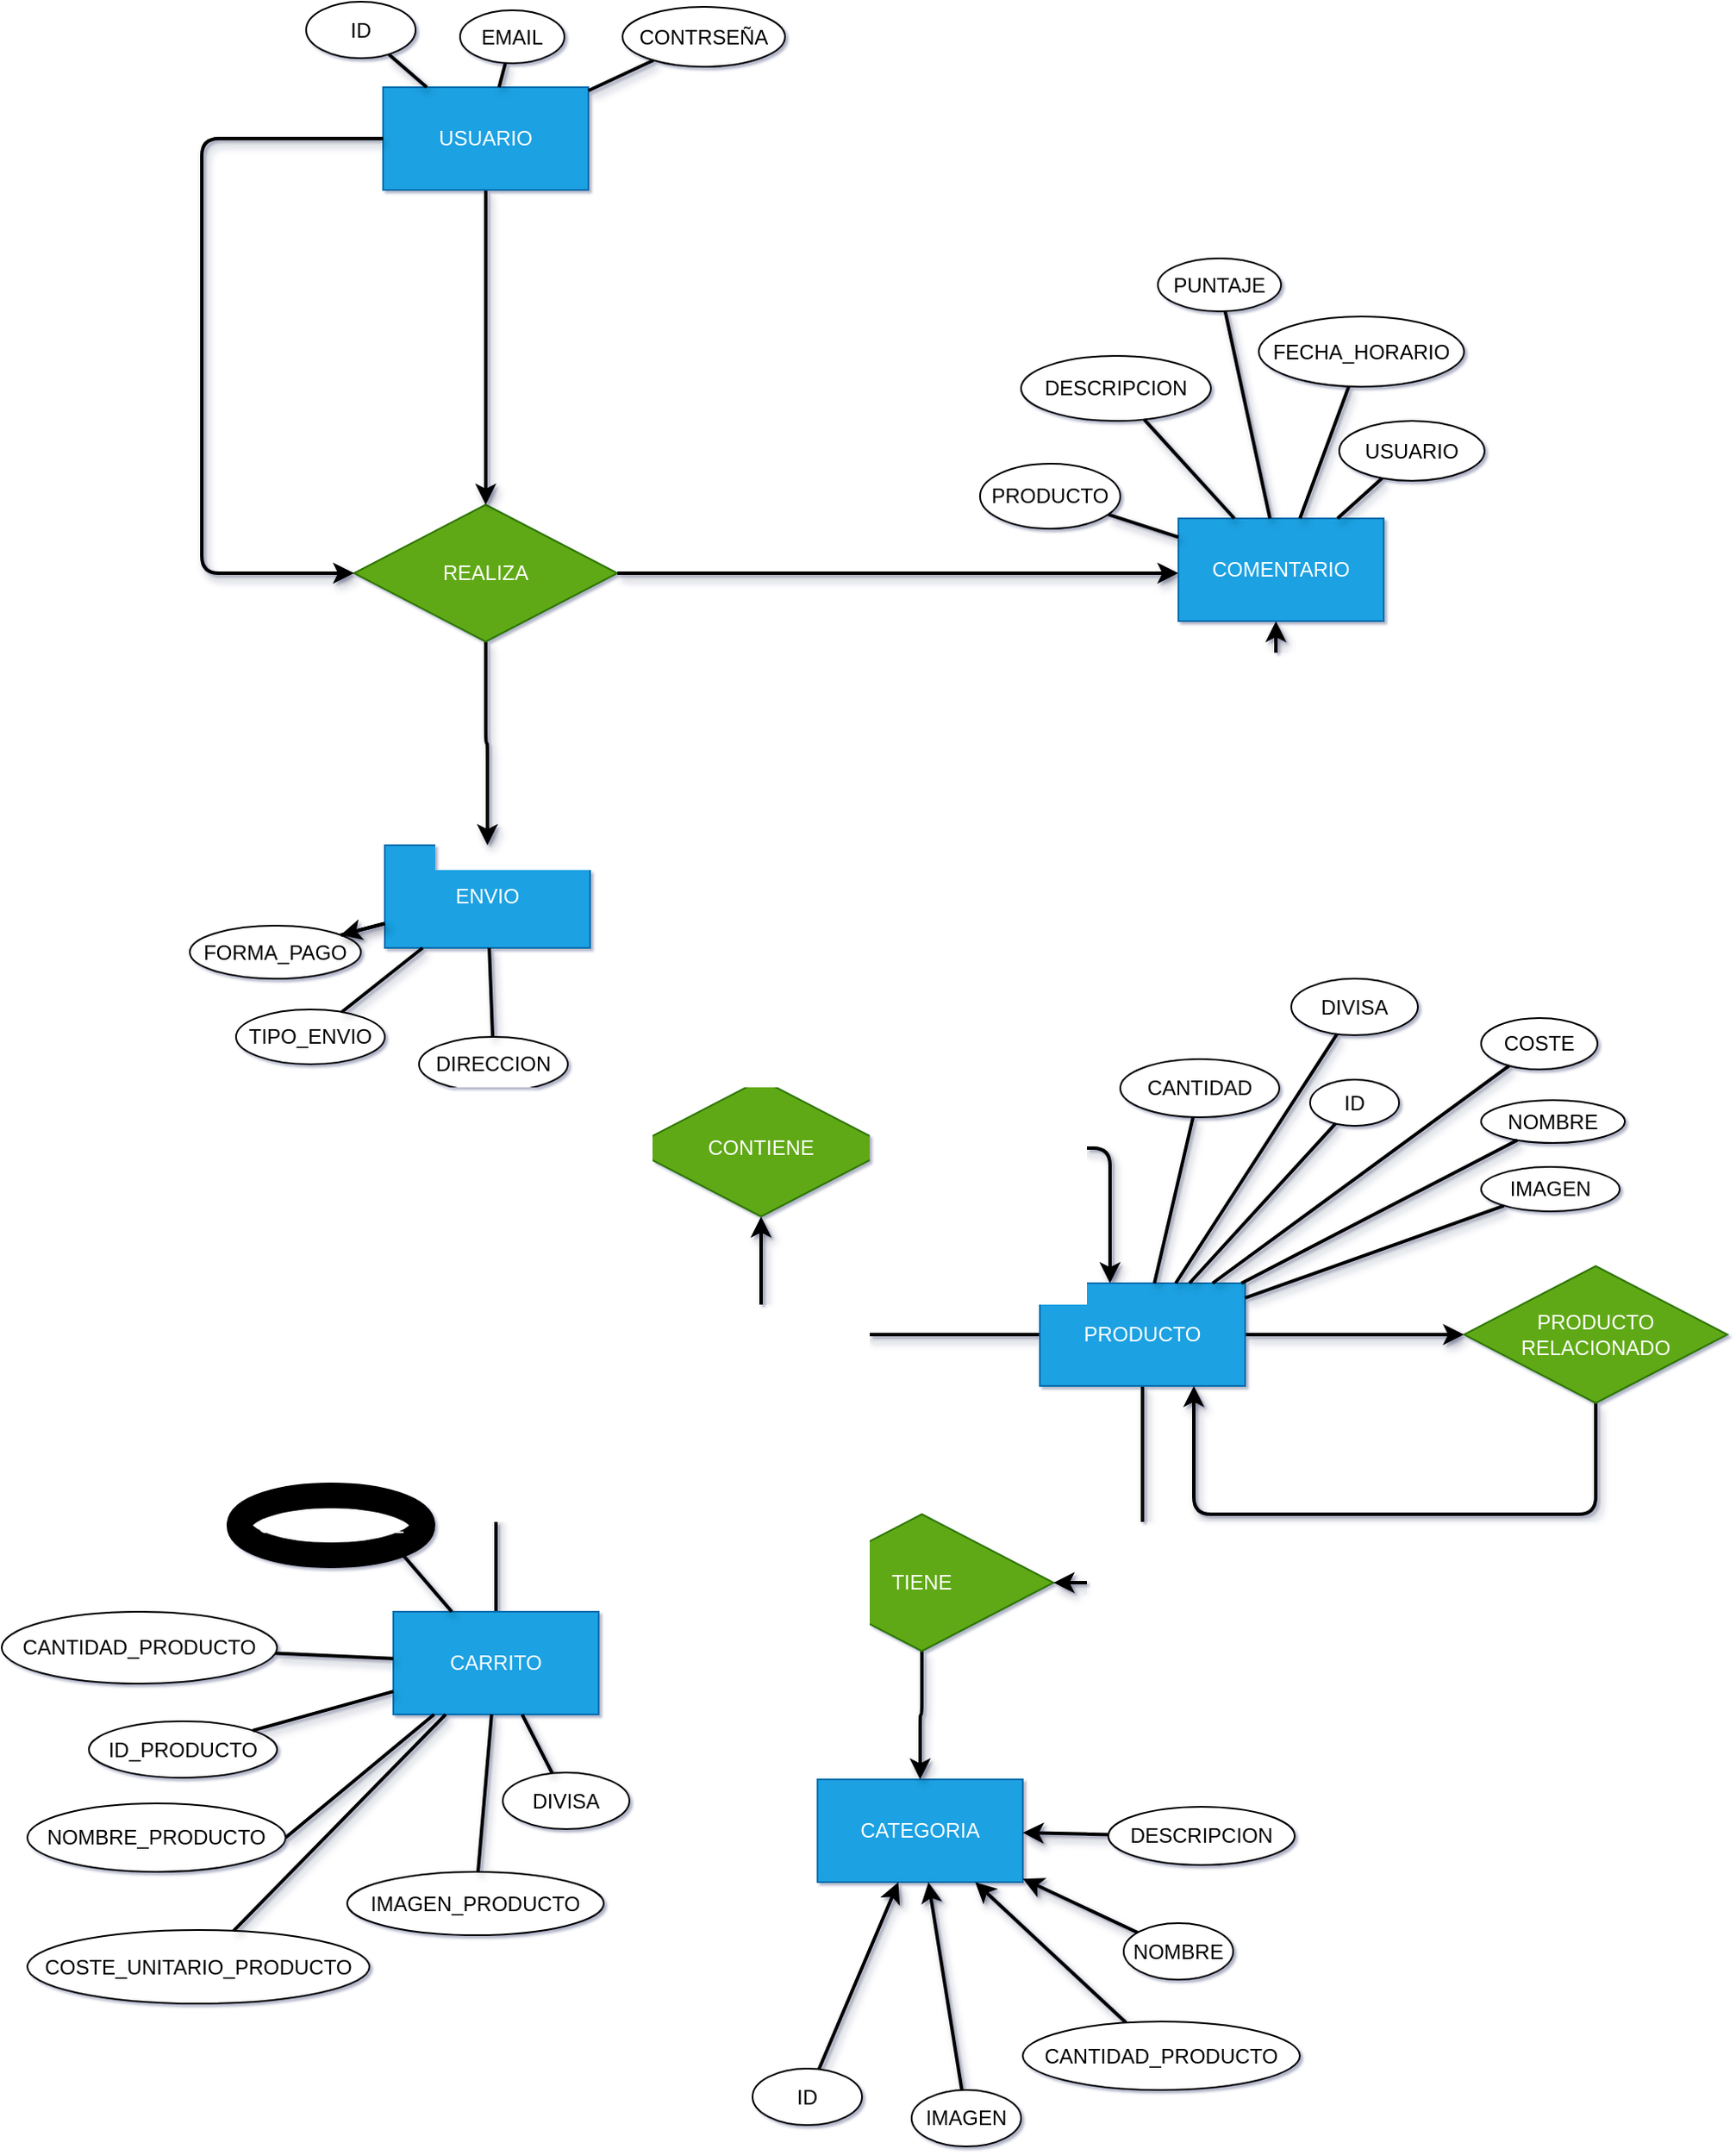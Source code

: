 <mxfile>
    <diagram id="X7zCYCW0Zcx5YahiaVpt" name="Página-1">
        <mxGraphModel dx="1692" dy="637" grid="0" gridSize="10" guides="1" tooltips="1" connect="1" arrows="1" fold="1" page="1" pageScale="1" pageWidth="827" pageHeight="1169" background="#ffffff" math="0" shadow="1">
            <root>
                <mxCell id="0"/>
                <mxCell id="1" parent="0"/>
                <mxCell id="114" style="edgeStyle=orthogonalEdgeStyle;html=1;shadow=1;fontColor=#000000;startSize=6;endSize=6;strokeColor=#000000;strokeWidth=2;exitX=0.5;exitY=1;exitDx=0;exitDy=0;" edge="1" parent="1" source="103" target="5">
                    <mxGeometry relative="1" as="geometry"/>
                </mxCell>
                <mxCell id="103" value="REALIZA" style="rhombus;whiteSpace=wrap;html=1;fontColor=#ffffff;fillColor=#60a917;strokeColor=#2D7600;" vertex="1" parent="1">
                    <mxGeometry x="-217" y="733" width="154" height="80" as="geometry"/>
                </mxCell>
                <mxCell id="105" style="edgeStyle=orthogonalEdgeStyle;html=1;shadow=1;fontColor=#000000;strokeWidth=2;strokeColor=#000000;" edge="1" parent="1" source="103" target="10">
                    <mxGeometry relative="1" as="geometry">
                        <Array as="points">
                            <mxPoint x="133" y="773"/>
                            <mxPoint x="133" y="773"/>
                        </Array>
                    </mxGeometry>
                </mxCell>
                <mxCell id="116" style="edgeStyle=orthogonalEdgeStyle;html=1;entryX=0;entryY=0.5;entryDx=0;entryDy=0;shadow=1;fontColor=#000000;startSize=6;endSize=6;strokeColor=#000000;strokeWidth=2;" edge="1" parent="1" source="8" target="111">
                    <mxGeometry relative="1" as="geometry">
                        <Array as="points">
                            <mxPoint x="-134" y="1109"/>
                        </Array>
                    </mxGeometry>
                </mxCell>
                <mxCell id="110" style="edgeStyle=orthogonalEdgeStyle;html=1;shadow=1;fontColor=#000000;startSize=6;endSize=6;strokeColor=#000000;strokeWidth=2;" edge="1" parent="1" source="2" target="103">
                    <mxGeometry relative="1" as="geometry"/>
                </mxCell>
                <mxCell id="112" style="edgeStyle=orthogonalEdgeStyle;html=1;shadow=1;fontColor=#000000;startSize=6;endSize=6;strokeColor=#000000;strokeWidth=2;" edge="1" parent="1" source="4" target="111">
                    <mxGeometry relative="1" as="geometry"/>
                </mxCell>
                <mxCell id="113" style="edgeStyle=orthogonalEdgeStyle;html=1;shadow=1;fontColor=#000000;startSize=6;endSize=6;strokeColor=#000000;strokeWidth=2;" edge="1" parent="1" source="111" target="10">
                    <mxGeometry relative="1" as="geometry">
                        <Array as="points">
                            <mxPoint x="21" y="900"/>
                            <mxPoint x="322" y="900"/>
                        </Array>
                    </mxGeometry>
                </mxCell>
                <mxCell id="117" style="edgeStyle=orthogonalEdgeStyle;html=1;shadow=1;fontColor=#000000;startSize=6;endSize=6;strokeColor=#000000;strokeWidth=2;" edge="1" parent="1" source="111" target="4">
                    <mxGeometry relative="1" as="geometry">
                        <Array as="points">
                            <mxPoint x="225" y="1109"/>
                        </Array>
                    </mxGeometry>
                </mxCell>
                <mxCell id="111" value="CONTIENE" style="rhombus;whiteSpace=wrap;html=1;fontColor=#ffffff;fillColor=#60a917;strokeColor=#2D7600;" vertex="1" parent="1">
                    <mxGeometry x="-56" y="1069" width="154" height="80" as="geometry"/>
                </mxCell>
                <mxCell id="118" value="" style="group" vertex="1" connectable="0" parent="1">
                    <mxGeometry x="16" y="1478" width="320" height="214.5" as="geometry"/>
                </mxCell>
                <mxCell id="3" value="CATEGORIA" style="rounded=0;whiteSpace=wrap;html=1;fillColor=#1ba1e2;fontColor=#ffffff;strokeColor=#006EAF;" vertex="1" parent="118">
                    <mxGeometry x="38" width="120" height="60" as="geometry"/>
                </mxCell>
                <mxCell id="94" style="edgeStyle=none;html=1;shadow=1;fontColor=#000000;strokeWidth=2;strokeColor=#000000;" edge="1" parent="118" source="11" target="3">
                    <mxGeometry relative="1" as="geometry"/>
                </mxCell>
                <mxCell id="11" value="ID" style="ellipse;whiteSpace=wrap;html=1;" vertex="1" parent="118">
                    <mxGeometry y="169" width="64" height="33" as="geometry"/>
                </mxCell>
                <mxCell id="95" style="edgeStyle=none;html=1;shadow=1;fontColor=#000000;strokeWidth=2;strokeColor=#000000;" edge="1" parent="118" source="12" target="3">
                    <mxGeometry relative="1" as="geometry"/>
                </mxCell>
                <mxCell id="12" value="NOMBRE" style="ellipse;whiteSpace=wrap;html=1;" vertex="1" parent="118">
                    <mxGeometry x="217" y="84" width="64" height="33" as="geometry"/>
                </mxCell>
                <mxCell id="96" style="edgeStyle=none;html=1;shadow=1;fontColor=#000000;strokeWidth=2;strokeColor=#000000;" edge="1" parent="118" source="13" target="3">
                    <mxGeometry relative="1" as="geometry"/>
                </mxCell>
                <mxCell id="13" value="DESCRIPCION" style="ellipse;whiteSpace=wrap;html=1;" vertex="1" parent="118">
                    <mxGeometry x="208" y="16" width="109" height="34" as="geometry"/>
                </mxCell>
                <mxCell id="98" style="edgeStyle=none;html=1;shadow=1;fontColor=#000000;strokeWidth=2;strokeColor=#000000;" edge="1" parent="118" source="14" target="3">
                    <mxGeometry relative="1" as="geometry"/>
                </mxCell>
                <mxCell id="14" value="CANTIDAD_PRODUCTO" style="ellipse;whiteSpace=wrap;html=1;" vertex="1" parent="118">
                    <mxGeometry x="158" y="141.5" width="162" height="40" as="geometry"/>
                </mxCell>
                <mxCell id="100" style="edgeStyle=none;html=1;shadow=1;fontColor=#000000;strokeWidth=2;strokeColor=#000000;" edge="1" parent="118" source="15" target="3">
                    <mxGeometry relative="1" as="geometry"/>
                </mxCell>
                <mxCell id="15" value="IMAGEN" style="ellipse;whiteSpace=wrap;html=1;" vertex="1" parent="118">
                    <mxGeometry x="93" y="181.5" width="64" height="33" as="geometry"/>
                </mxCell>
                <mxCell id="119" value="" style="group" vertex="1" connectable="0" parent="1">
                    <mxGeometry x="-423" y="1380" width="367" height="229" as="geometry"/>
                </mxCell>
                <mxCell id="8" value="CARRITO" style="rounded=0;whiteSpace=wrap;html=1;fillColor=#1ba1e2;fontColor=#ffffff;strokeColor=#006EAF;" vertex="1" parent="119">
                    <mxGeometry x="229" width="120" height="60" as="geometry"/>
                </mxCell>
                <mxCell id="23" value="ID_PRODUCTO" style="ellipse;whiteSpace=wrap;html=1;" vertex="1" parent="119">
                    <mxGeometry x="51" y="64" width="110" height="33" as="geometry"/>
                </mxCell>
                <mxCell id="25" value="NOMBRE_PRODUCTO" style="ellipse;whiteSpace=wrap;html=1;" vertex="1" parent="119">
                    <mxGeometry x="15" y="112" width="151" height="40" as="geometry"/>
                </mxCell>
                <mxCell id="26" value="CANTIDAD_PRODUCTO" style="ellipse;whiteSpace=wrap;html=1;" vertex="1" parent="119">
                    <mxGeometry width="161" height="42" as="geometry"/>
                </mxCell>
                <mxCell id="27" value="COSTE_UNITARIO_PRODUCTO" style="ellipse;whiteSpace=wrap;html=1;" vertex="1" parent="119">
                    <mxGeometry x="15" y="186" width="200" height="43" as="geometry"/>
                </mxCell>
                <mxCell id="28" value="DIVISA" style="ellipse;whiteSpace=wrap;html=1;" vertex="1" parent="119">
                    <mxGeometry x="293" y="94" width="74" height="33" as="geometry"/>
                </mxCell>
                <mxCell id="29" value="IMAGEN_PRODUCTO" style="ellipse;whiteSpace=wrap;html=1;" vertex="1" parent="119">
                    <mxGeometry x="202" y="152" width="150" height="37" as="geometry"/>
                </mxCell>
                <mxCell id="77" value="" style="endArrow=none;html=1;strokeWidth=2;fontColor=#000000;shadow=1;strokeColor=#000000;" edge="1" parent="119" source="26" target="8">
                    <mxGeometry width="50" height="50" relative="1" as="geometry">
                        <mxPoint x="-243.751" y="499.845" as="sourcePoint"/>
                        <mxPoint x="-269.118" y="468" as="targetPoint"/>
                    </mxGeometry>
                </mxCell>
                <mxCell id="78" value="" style="endArrow=none;html=1;strokeWidth=2;fontColor=#000000;shadow=1;strokeColor=#000000;" edge="1" parent="119" source="28" target="8">
                    <mxGeometry width="50" height="50" relative="1" as="geometry">
                        <mxPoint x="211.365" y="43.367" as="sourcePoint"/>
                        <mxPoint x="239" y="42.149" as="targetPoint"/>
                    </mxGeometry>
                </mxCell>
                <mxCell id="79" value="" style="endArrow=none;html=1;strokeWidth=2;fontColor=#000000;shadow=1;strokeColor=#000000;" edge="1" parent="119" source="23" target="8">
                    <mxGeometry width="50" height="50" relative="1" as="geometry">
                        <mxPoint x="304.295" y="88.018" as="sourcePoint"/>
                        <mxPoint x="302.256" y="70" as="targetPoint"/>
                    </mxGeometry>
                </mxCell>
                <mxCell id="80" value="" style="endArrow=none;html=1;strokeWidth=2;fontColor=#000000;shadow=1;exitX=1;exitY=0.5;exitDx=0;exitDy=0;strokeColor=#000000;" edge="1" parent="119" source="25" target="8">
                    <mxGeometry width="50" height="50" relative="1" as="geometry">
                        <mxPoint x="178.909" y="92.852" as="sourcePoint"/>
                        <mxPoint x="239" y="66.424" as="targetPoint"/>
                    </mxGeometry>
                </mxCell>
                <mxCell id="81" value="" style="endArrow=none;html=1;strokeWidth=2;fontColor=#000000;shadow=1;strokeColor=#000000;" edge="1" parent="119" source="29" target="8">
                    <mxGeometry width="50" height="50" relative="1" as="geometry">
                        <mxPoint x="207.0" y="162" as="sourcePoint"/>
                        <mxPoint x="276.377" y="70" as="targetPoint"/>
                    </mxGeometry>
                </mxCell>
                <mxCell id="82" value="" style="endArrow=none;html=1;strokeWidth=2;fontColor=#000000;shadow=1;strokeColor=#000000;" edge="1" parent="119" source="27" target="8">
                    <mxGeometry width="50" height="50" relative="1" as="geometry">
                        <mxPoint x="288.591" y="162.004" as="sourcePoint"/>
                        <mxPoint x="296.438" y="70" as="targetPoint"/>
                    </mxGeometry>
                </mxCell>
                <mxCell id="122" value="" style="group" vertex="1" connectable="0" parent="1">
                    <mxGeometry x="-245" y="439" width="280" height="110" as="geometry"/>
                </mxCell>
                <mxCell id="2" value="USUARIO" style="rounded=0;whiteSpace=wrap;html=1;fillColor=#1ba1e2;fontColor=#ffffff;strokeColor=#006EAF;" vertex="1" parent="122">
                    <mxGeometry x="45" y="50" width="120" height="60" as="geometry"/>
                </mxCell>
                <mxCell id="6" value="ID" style="ellipse;whiteSpace=wrap;html=1;" vertex="1" parent="122">
                    <mxGeometry width="64" height="33" as="geometry"/>
                </mxCell>
                <mxCell id="7" value="EMAIL&lt;span style=&quot;color: rgba(0 , 0 , 0 , 0) ; font-family: monospace ; font-size: 0px&quot;&gt;%3CmxGraphModel%3E%3Croot%3E%3CmxCell%20id%3D%220%22%2F%3E%3CmxCell%20id%3D%221%22%20parent%3D%220%22%2F%3E%3CmxCell%20id%3D%222%22%20value%3D%22PRODUCTO%22%20style%3D%22rounded%3D0%3BwhiteSpace%3Dwrap%3Bhtml%3D1%3BfillColor%3D%231ba1e2%3BfontColor%3D%23ffffff%3BstrokeColor%3D%23006EAF%3B%22%20vertex%3D%221%22%20parent%3D%221%22%3E%3CmxGeometry%20x%3D%2283%22%20y%3D%22303%22%20width%3D%22120%22%20height%3D%2260%22%20as%3D%22geometry%22%2F%3E%3C%2FmxCell%3E%3C%2Froot%3E%3C%2FmxGraphModel%3E&lt;/span&gt;" style="ellipse;whiteSpace=wrap;html=1;" vertex="1" parent="122">
                    <mxGeometry x="90" y="5" width="61" height="31" as="geometry"/>
                </mxCell>
                <mxCell id="9" value="CONTRSEÑA&lt;span style=&quot;color: rgba(0 , 0 , 0 , 0) ; font-family: monospace ; font-size: 0px&quot;&gt;%3CmxGraphModel%3E%3Croot%3E%3CmxCell%20id%3D%220%22%2F%3E%3CmxCell%20id%3D%221%22%20parent%3D%220%22%2F%3E%3CmxCell%20id%3D%222%22%20value%3D%22PRODUCTO%22%20style%3D%22rounded%3D0%3BwhiteSpace%3Dwrap%3Bhtml%3D1%3BfillColor%3D%231ba1e2%3BfontColor%3D%23ffffff%3BstrokeColor%3D%23006EAF%3B%22%20vertex%3D%221%22%20parent%3D%221%22%3E%3CmxGeometry%20x%3D%2283%22%20y%3D%22303%22%20width%3D%22120%22%20height%3D%2260%22%20as%3D%22geometry%22%2F%3E%3C%2FmxCell%3E%3C%2Froot%3E%3C%2FmxGraphModel%3E&lt;/span&gt;" style="ellipse;whiteSpace=wrap;html=1;" vertex="1" parent="122">
                    <mxGeometry x="185" y="3" width="95" height="35" as="geometry"/>
                </mxCell>
                <mxCell id="84" value="" style="endArrow=none;html=1;shadow=1;fontColor=#000000;strokeWidth=2;strokeColor=#000000;" edge="1" parent="122" source="2" target="9">
                    <mxGeometry width="50" height="50" relative="1" as="geometry">
                        <mxPoint x="163" y="127" as="sourcePoint"/>
                        <mxPoint x="213" y="77" as="targetPoint"/>
                    </mxGeometry>
                </mxCell>
                <mxCell id="85" value="" style="endArrow=none;html=1;shadow=1;fontColor=#000000;strokeWidth=2;strokeColor=#000000;" edge="1" parent="122" source="2" target="7">
                    <mxGeometry width="50" height="50" relative="1" as="geometry">
                        <mxPoint x="175" y="61.933" as="sourcePoint"/>
                        <mxPoint x="212.923" y="44.193" as="targetPoint"/>
                    </mxGeometry>
                </mxCell>
                <mxCell id="86" value="" style="endArrow=none;html=1;shadow=1;fontColor=#000000;strokeWidth=2;strokeColor=#000000;" edge="1" parent="122" source="2" target="6">
                    <mxGeometry width="50" height="50" relative="1" as="geometry">
                        <mxPoint x="122.82" y="60" as="sourcePoint"/>
                        <mxPoint x="126.505" y="45.866" as="targetPoint"/>
                    </mxGeometry>
                </mxCell>
                <mxCell id="127" style="edgeStyle=orthogonalEdgeStyle;html=1;shadow=1;fontColor=#000000;startSize=6;endSize=6;strokeColor=#000000;strokeWidth=2;" edge="1" parent="1" source="123" target="3">
                    <mxGeometry relative="1" as="geometry">
                        <mxPoint x="169" y="1421" as="targetPoint"/>
                    </mxGeometry>
                </mxCell>
                <mxCell id="123" value="TIENE" style="rhombus;whiteSpace=wrap;html=1;fontColor=#ffffff;fillColor=#60a917;strokeColor=#2D7600;" vertex="1" parent="1">
                    <mxGeometry x="38" y="1323" width="154" height="80" as="geometry"/>
                </mxCell>
                <mxCell id="126" style="edgeStyle=orthogonalEdgeStyle;html=1;entryX=1;entryY=0.5;entryDx=0;entryDy=0;shadow=1;fontColor=#000000;startSize=6;endSize=6;strokeColor=#000000;strokeWidth=2;" edge="1" parent="1" source="4" target="123">
                    <mxGeometry relative="1" as="geometry"/>
                </mxCell>
                <mxCell id="10" value="COMENTARIO" style="rounded=0;whiteSpace=wrap;html=1;fillColor=#1ba1e2;fontColor=#ffffff;strokeColor=#006EAF;" vertex="1" parent="1">
                    <mxGeometry x="265" y="741" width="120" height="60" as="geometry"/>
                </mxCell>
                <mxCell id="17" value="PRODUCTO" style="ellipse;whiteSpace=wrap;html=1;" vertex="1" parent="1">
                    <mxGeometry x="149" y="709" width="82" height="38" as="geometry"/>
                </mxCell>
                <mxCell id="18" value="PUNTAJE" style="ellipse;whiteSpace=wrap;html=1;" vertex="1" parent="1">
                    <mxGeometry x="253" y="589" width="72" height="31" as="geometry"/>
                </mxCell>
                <mxCell id="19" value="DESCRIPCION" style="ellipse;whiteSpace=wrap;html=1;" vertex="1" parent="1">
                    <mxGeometry x="173" y="646" width="111" height="38" as="geometry"/>
                </mxCell>
                <mxCell id="20" value="USUARIO" style="ellipse;whiteSpace=wrap;html=1;" vertex="1" parent="1">
                    <mxGeometry x="359" y="684" width="85" height="35" as="geometry"/>
                </mxCell>
                <mxCell id="21" value="FECHA_HORARIO" style="ellipse;whiteSpace=wrap;html=1;" vertex="1" parent="1">
                    <mxGeometry x="312" y="623" width="120" height="41" as="geometry"/>
                </mxCell>
                <mxCell id="87" value="" style="endArrow=none;html=1;shadow=1;fontColor=#000000;strokeWidth=2;strokeColor=#000000;" edge="1" parent="1" source="17" target="10">
                    <mxGeometry width="50" height="50" relative="1" as="geometry">
                        <mxPoint x="160" y="1010" as="sourcePoint"/>
                        <mxPoint x="210" y="960" as="targetPoint"/>
                    </mxGeometry>
                </mxCell>
                <mxCell id="88" value="" style="endArrow=none;html=1;shadow=1;fontColor=#000000;strokeWidth=2;strokeColor=#000000;" edge="1" parent="1" source="18" target="10">
                    <mxGeometry width="50" height="50" relative="1" as="geometry">
                        <mxPoint x="270.782" y="852.464" as="sourcePoint"/>
                        <mxPoint x="308.034" y="811" as="targetPoint"/>
                    </mxGeometry>
                </mxCell>
                <mxCell id="89" value="" style="endArrow=none;html=1;shadow=1;fontColor=#000000;strokeWidth=2;strokeColor=#000000;" edge="1" parent="1" source="19" target="10">
                    <mxGeometry width="50" height="50" relative="1" as="geometry">
                        <mxPoint x="351.558" y="886.036" as="sourcePoint"/>
                        <mxPoint x="339.73" y="811" as="targetPoint"/>
                    </mxGeometry>
                </mxCell>
                <mxCell id="90" value="" style="endArrow=none;html=1;shadow=1;fontColor=#000000;strokeWidth=2;strokeColor=#000000;" edge="1" parent="1" source="20" target="10">
                    <mxGeometry width="50" height="50" relative="1" as="geometry">
                        <mxPoint x="240.15" y="931.423" as="sourcePoint"/>
                        <mxPoint x="316.095" y="811" as="targetPoint"/>
                    </mxGeometry>
                </mxCell>
                <mxCell id="91" value="" style="endArrow=none;html=1;shadow=1;fontColor=#000000;strokeWidth=2;strokeColor=#000000;" edge="1" parent="1" source="21" target="10">
                    <mxGeometry width="50" height="50" relative="1" as="geometry">
                        <mxPoint x="368.392" y="966.047" as="sourcePoint"/>
                        <mxPoint x="340.407" y="811" as="targetPoint"/>
                    </mxGeometry>
                </mxCell>
                <mxCell id="130" style="edgeStyle=orthogonalEdgeStyle;html=1;entryX=0;entryY=0.5;entryDx=0;entryDy=0;shadow=1;fontColor=#000000;startSize=6;endSize=6;strokeColor=#000000;strokeWidth=2;" edge="1" parent="1" source="2" target="103">
                    <mxGeometry relative="1" as="geometry">
                        <Array as="points">
                            <mxPoint x="-306" y="519"/>
                            <mxPoint x="-306" y="773"/>
                        </Array>
                    </mxGeometry>
                </mxCell>
                <mxCell id="132" style="edgeStyle=orthogonalEdgeStyle;html=1;shadow=1;fontColor=#000000;startSize=6;endSize=6;strokeColor=#000000;strokeWidth=2;" edge="1" parent="1" source="4" target="131">
                    <mxGeometry relative="1" as="geometry"/>
                </mxCell>
                <mxCell id="4" value="PRODUCTO" style="rounded=0;whiteSpace=wrap;html=1;fillColor=#1ba1e2;fontColor=#ffffff;strokeColor=#006EAF;" vertex="1" parent="1">
                    <mxGeometry x="184" y="1188" width="120" height="60" as="geometry"/>
                </mxCell>
                <mxCell id="34" value="ID" style="ellipse;whiteSpace=wrap;html=1;" vertex="1" parent="1">
                    <mxGeometry x="342" y="1069" width="52" height="27" as="geometry"/>
                </mxCell>
                <mxCell id="35" value="NOMBRE" style="ellipse;whiteSpace=wrap;html=1;" vertex="1" parent="1">
                    <mxGeometry x="442" y="1081" width="84" height="25" as="geometry"/>
                </mxCell>
                <mxCell id="36" value="CANTIDAD" style="ellipse;whiteSpace=wrap;html=1;" vertex="1" parent="1">
                    <mxGeometry x="231" y="1057" width="93" height="34" as="geometry"/>
                </mxCell>
                <mxCell id="37" value="COSTE" style="ellipse;whiteSpace=wrap;html=1;" vertex="1" parent="1">
                    <mxGeometry x="442" y="1033" width="68" height="30" as="geometry"/>
                </mxCell>
                <mxCell id="38" value="DIVISA" style="ellipse;whiteSpace=wrap;html=1;" vertex="1" parent="1">
                    <mxGeometry x="331" y="1010" width="74" height="33" as="geometry"/>
                </mxCell>
                <mxCell id="39" value="IMAGEN" style="ellipse;whiteSpace=wrap;html=1;" vertex="1" parent="1">
                    <mxGeometry x="442" y="1120" width="81" height="26" as="geometry"/>
                </mxCell>
                <mxCell id="71" value="" style="endArrow=none;html=1;strokeWidth=2;fontColor=#000000;shadow=1;strokeColor=#000000;" edge="1" parent="1" source="36" target="4">
                    <mxGeometry width="50" height="50" relative="1" as="geometry">
                        <mxPoint x="695.126" y="1284" as="sourcePoint"/>
                        <mxPoint x="647.802" y="1321.485" as="targetPoint"/>
                    </mxGeometry>
                </mxCell>
                <mxCell id="72" value="" style="endArrow=none;html=1;strokeWidth=2;fontColor=#000000;shadow=1;strokeColor=#000000;" edge="1" parent="1" source="34" target="4">
                    <mxGeometry width="50" height="50" relative="1" as="geometry">
                        <mxPoint x="192.483" y="1172.677" as="sourcePoint"/>
                        <mxPoint x="220.408" y="1198" as="targetPoint"/>
                    </mxGeometry>
                </mxCell>
                <mxCell id="73" value="" style="endArrow=none;html=1;strokeWidth=2;fontColor=#000000;shadow=1;strokeColor=#000000;" edge="1" parent="1" source="35" target="4">
                    <mxGeometry width="50" height="50" relative="1" as="geometry">
                        <mxPoint x="277.988" y="1166.747" as="sourcePoint"/>
                        <mxPoint x="265.678" y="1198" as="targetPoint"/>
                    </mxGeometry>
                </mxCell>
                <mxCell id="74" value="" style="endArrow=none;html=1;strokeWidth=2;fontColor=#000000;shadow=1;strokeColor=#000000;" edge="1" parent="1" source="38" target="4">
                    <mxGeometry width="50" height="50" relative="1" as="geometry">
                        <mxPoint x="345.775" y="1177.455" as="sourcePoint"/>
                        <mxPoint x="308.634" y="1198" as="targetPoint"/>
                    </mxGeometry>
                </mxCell>
                <mxCell id="75" value="" style="endArrow=none;html=1;strokeWidth=2;fontColor=#000000;shadow=1;strokeColor=#000000;" edge="1" parent="1" source="39" target="4">
                    <mxGeometry width="50" height="50" relative="1" as="geometry">
                        <mxPoint x="352.816" y="1217.946" as="sourcePoint"/>
                        <mxPoint x="314" y="1222" as="targetPoint"/>
                    </mxGeometry>
                </mxCell>
                <mxCell id="76" value="" style="endArrow=none;html=1;strokeWidth=2;fontColor=#000000;shadow=1;strokeColor=#000000;" edge="1" parent="1" source="37" target="4">
                    <mxGeometry width="50" height="50" relative="1" as="geometry">
                        <mxPoint x="360.204" y="1261.859" as="sourcePoint"/>
                        <mxPoint x="314" y="1247.111" as="targetPoint"/>
                    </mxGeometry>
                </mxCell>
                <mxCell id="134" style="edgeStyle=orthogonalEdgeStyle;html=1;exitX=0.5;exitY=1;exitDx=0;exitDy=0;entryX=0.75;entryY=1;entryDx=0;entryDy=0;shadow=1;fontColor=#000000;startSize=6;endSize=6;strokeColor=#000000;strokeWidth=2;" edge="1" parent="1" source="131" target="4">
                    <mxGeometry relative="1" as="geometry">
                        <Array as="points">
                            <mxPoint x="509" y="1323"/>
                            <mxPoint x="274" y="1323"/>
                        </Array>
                    </mxGeometry>
                </mxCell>
                <mxCell id="131" value="PRODUCTO RELACIONADO" style="rhombus;whiteSpace=wrap;html=1;fontColor=#ffffff;fillColor=#60a917;strokeColor=#2D7600;" vertex="1" parent="1">
                    <mxGeometry x="432" y="1178" width="154" height="80" as="geometry"/>
                </mxCell>
                <mxCell id="135" value="&lt;font color=&quot;#ffffff&quot;&gt;COSTE_TOTAL&lt;/font&gt;" style="ellipse;whiteSpace=wrap;html=1;fontColor=#000000;strokeColor=#000000;strokeWidth=15;" vertex="1" parent="1">
                    <mxGeometry x="-284" y="1312" width="107" height="35" as="geometry"/>
                </mxCell>
                <mxCell id="136" style="html=1;entryX=1;entryY=1;entryDx=0;entryDy=0;shadow=1;fontColor=#FFFFFF;startSize=6;endSize=6;strokeColor=#000000;strokeWidth=2;endArrow=none;endFill=0;" edge="1" parent="1" source="8" target="135">
                    <mxGeometry relative="1" as="geometry"/>
                </mxCell>
                <mxCell id="137" value="" style="group" vertex="1" connectable="0" parent="1">
                    <mxGeometry x="-313" y="932" width="234" height="144" as="geometry"/>
                </mxCell>
                <mxCell id="5" value="ENVIO" style="rounded=0;whiteSpace=wrap;html=1;fillColor=#1ba1e2;fontColor=#ffffff;strokeColor=#006EAF;" vertex="1" parent="137">
                    <mxGeometry x="114" width="120" height="60" as="geometry"/>
                </mxCell>
                <mxCell id="55" value="TIPO_ENVIO" style="ellipse;whiteSpace=wrap;html=1;" vertex="1" parent="137">
                    <mxGeometry x="27" y="96" width="87" height="32" as="geometry"/>
                </mxCell>
                <mxCell id="56" value="DIRECCION" style="ellipse;whiteSpace=wrap;html=1;" vertex="1" parent="137">
                    <mxGeometry x="134" y="112" width="87" height="32" as="geometry"/>
                </mxCell>
                <mxCell id="57" value="FORMA_PAGO" style="ellipse;whiteSpace=wrap;html=1;" vertex="1" parent="137">
                    <mxGeometry y="47" width="100" height="31" as="geometry"/>
                </mxCell>
                <mxCell id="67" value="" style="endArrow=none;html=1;strokeWidth=2;fontColor=#000000;shadow=1;strokeColor=#000000;" edge="1" parent="137" source="56" target="5">
                    <mxGeometry width="50" height="50" relative="1" as="geometry">
                        <mxPoint x="-45" y="2" as="sourcePoint"/>
                        <mxPoint x="5" y="-48" as="targetPoint"/>
                    </mxGeometry>
                </mxCell>
                <mxCell id="68" value="" style="endArrow=none;html=1;strokeWidth=2;fontColor=#000000;shadow=1;strokeColor=#000000;" edge="1" parent="137" source="5" target="55">
                    <mxGeometry width="50" height="50" relative="1" as="geometry">
                        <mxPoint x="186.939" y="122.001" as="sourcePoint"/>
                        <mxPoint x="185.071" y="70" as="targetPoint"/>
                    </mxGeometry>
                </mxCell>
                <mxCell id="107" value="" style="edgeStyle=none;html=1;shadow=1;fontColor=#000000;strokeColor=#000000;strokeWidth=2;" edge="1" parent="137" source="5" target="57">
                    <mxGeometry relative="1" as="geometry"/>
                </mxCell>
                <mxCell id="69" value="" style="endArrow=none;html=1;strokeWidth=2;fontColor=#000000;shadow=1;strokeColor=#000000;" edge="1" parent="137" source="5" target="57">
                    <mxGeometry width="50" height="50" relative="1" as="geometry">
                        <mxPoint x="146.126" y="70" as="sourcePoint"/>
                        <mxPoint x="98.802" y="107.485" as="targetPoint"/>
                    </mxGeometry>
                </mxCell>
            </root>
        </mxGraphModel>
    </diagram>
</mxfile>
